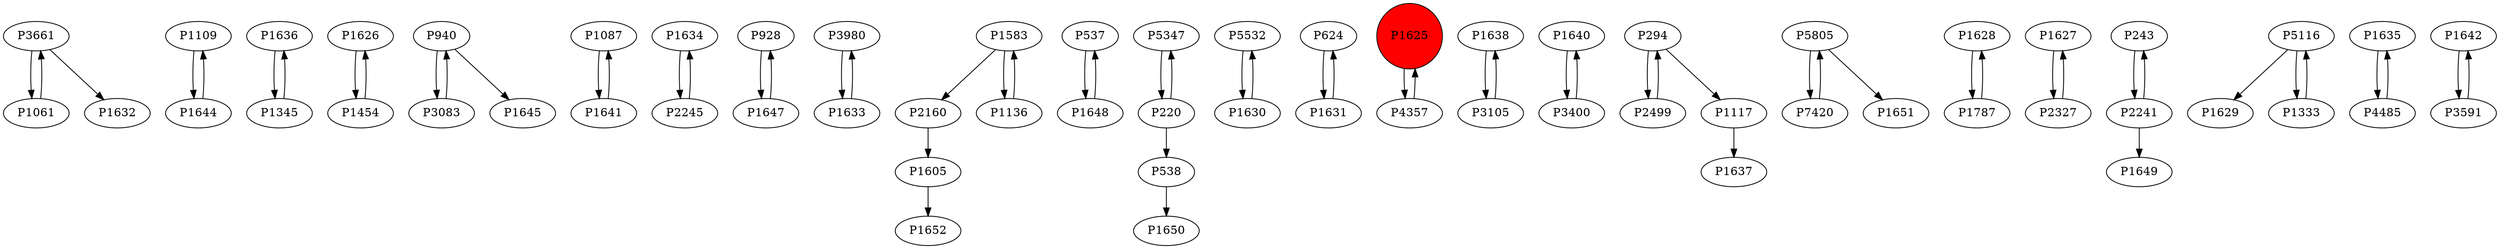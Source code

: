 digraph {
	P3661 -> P1061
	P1109 -> P1644
	P1636 -> P1345
	P1626 -> P1454
	P1345 -> P1636
	P940 -> P3083
	P1087 -> P1641
	P1634 -> P2245
	P928 -> P1647
	P3980 -> P1633
	P1583 -> P2160
	P537 -> P1648
	P5347 -> P220
	P3661 -> P1632
	P5532 -> P1630
	P624 -> P1631
	P1625 -> P4357
	P1583 -> P1136
	P1605 -> P1652
	P1638 -> P3105
	P2245 -> P1634
	P1640 -> P3400
	P3105 -> P1638
	P294 -> P2499
	P5805 -> P7420
	P1628 -> P1787
	P220 -> P5347
	P2160 -> P1605
	P1454 -> P1626
	P1627 -> P2327
	P243 -> P2241
	P3400 -> P1640
	P1647 -> P928
	P538 -> P1650
	P5116 -> P1629
	P5805 -> P1651
	P1635 -> P4485
	P5116 -> P1333
	P1787 -> P1628
	P2327 -> P1627
	P2499 -> P294
	P4357 -> P1625
	P1641 -> P1087
	P1648 -> P537
	P1633 -> P3980
	P1631 -> P624
	P2241 -> P243
	P940 -> P1645
	P1333 -> P5116
	P4485 -> P1635
	P1630 -> P5532
	P3083 -> P940
	P294 -> P1117
	P1642 -> P3591
	P220 -> P538
	P3591 -> P1642
	P2241 -> P1649
	P1061 -> P3661
	P1117 -> P1637
	P7420 -> P5805
	P1644 -> P1109
	P1136 -> P1583
	P1625 [shape=circle]
	P1625 [style=filled]
	P1625 [fillcolor=red]
}